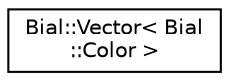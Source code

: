 digraph "Graphical Class Hierarchy"
{
  edge [fontname="Helvetica",fontsize="10",labelfontname="Helvetica",labelfontsize="10"];
  node [fontname="Helvetica",fontsize="10",shape=record];
  rankdir="LR";
  Node1 [label="Bial::Vector\< Bial\l::Color \>",height=0.2,width=0.4,color="black", fillcolor="white", style="filled",URL="$class_bial_1_1_vector.html"];
}

